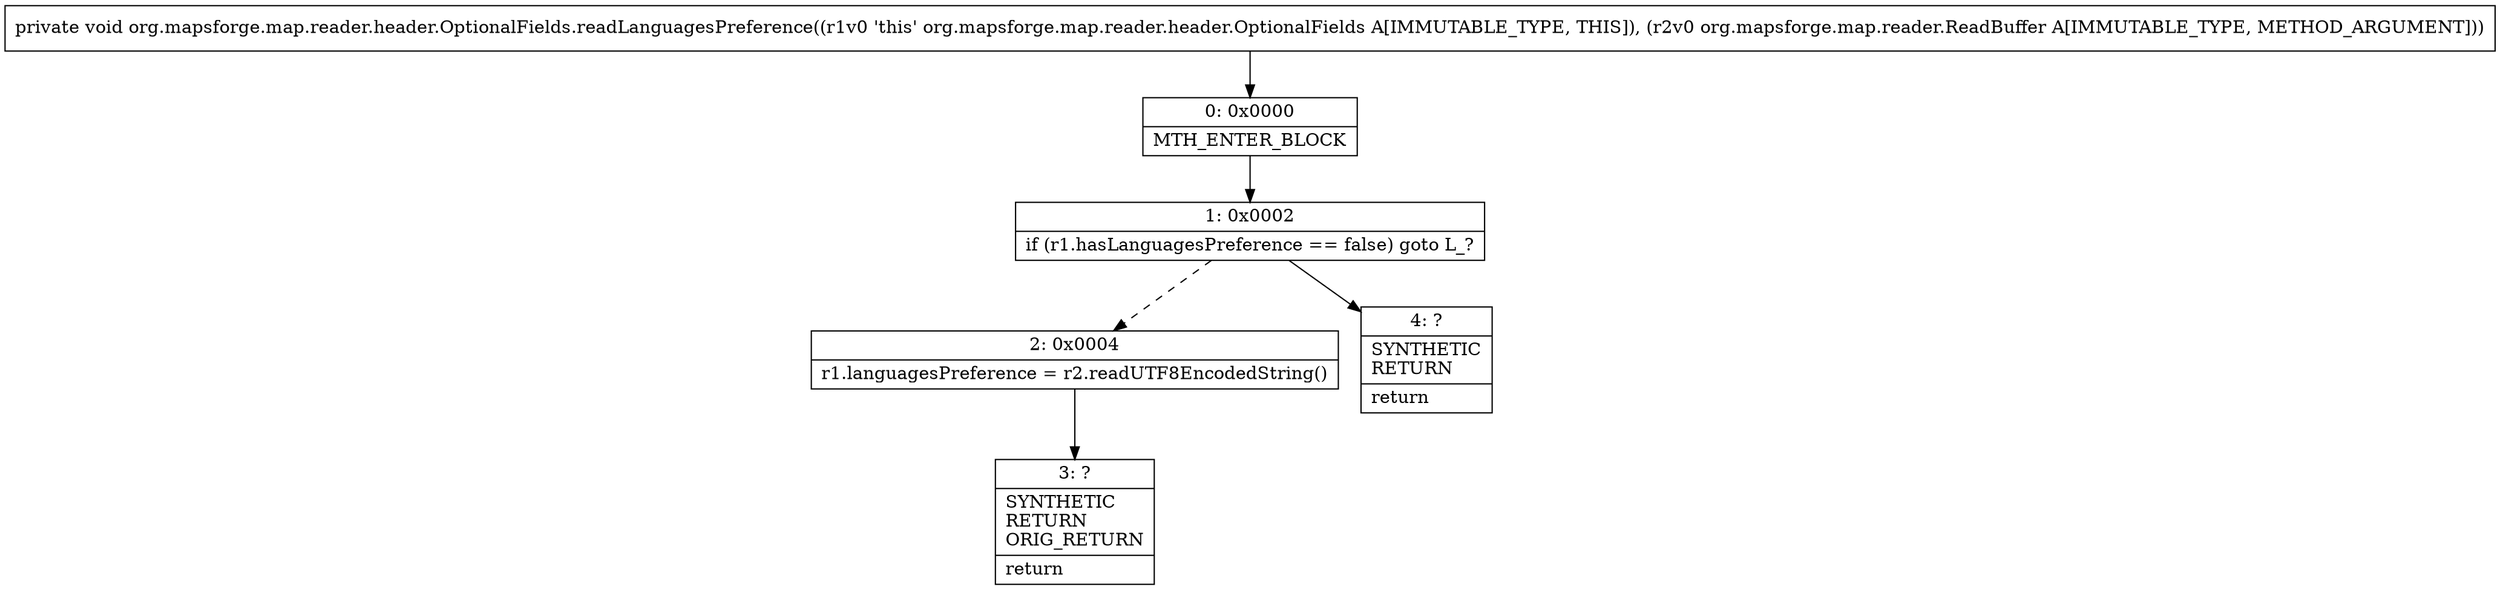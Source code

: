 digraph "CFG fororg.mapsforge.map.reader.header.OptionalFields.readLanguagesPreference(Lorg\/mapsforge\/map\/reader\/ReadBuffer;)V" {
Node_0 [shape=record,label="{0\:\ 0x0000|MTH_ENTER_BLOCK\l}"];
Node_1 [shape=record,label="{1\:\ 0x0002|if (r1.hasLanguagesPreference == false) goto L_?\l}"];
Node_2 [shape=record,label="{2\:\ 0x0004|r1.languagesPreference = r2.readUTF8EncodedString()\l}"];
Node_3 [shape=record,label="{3\:\ ?|SYNTHETIC\lRETURN\lORIG_RETURN\l|return\l}"];
Node_4 [shape=record,label="{4\:\ ?|SYNTHETIC\lRETURN\l|return\l}"];
MethodNode[shape=record,label="{private void org.mapsforge.map.reader.header.OptionalFields.readLanguagesPreference((r1v0 'this' org.mapsforge.map.reader.header.OptionalFields A[IMMUTABLE_TYPE, THIS]), (r2v0 org.mapsforge.map.reader.ReadBuffer A[IMMUTABLE_TYPE, METHOD_ARGUMENT])) }"];
MethodNode -> Node_0;
Node_0 -> Node_1;
Node_1 -> Node_2[style=dashed];
Node_1 -> Node_4;
Node_2 -> Node_3;
}

